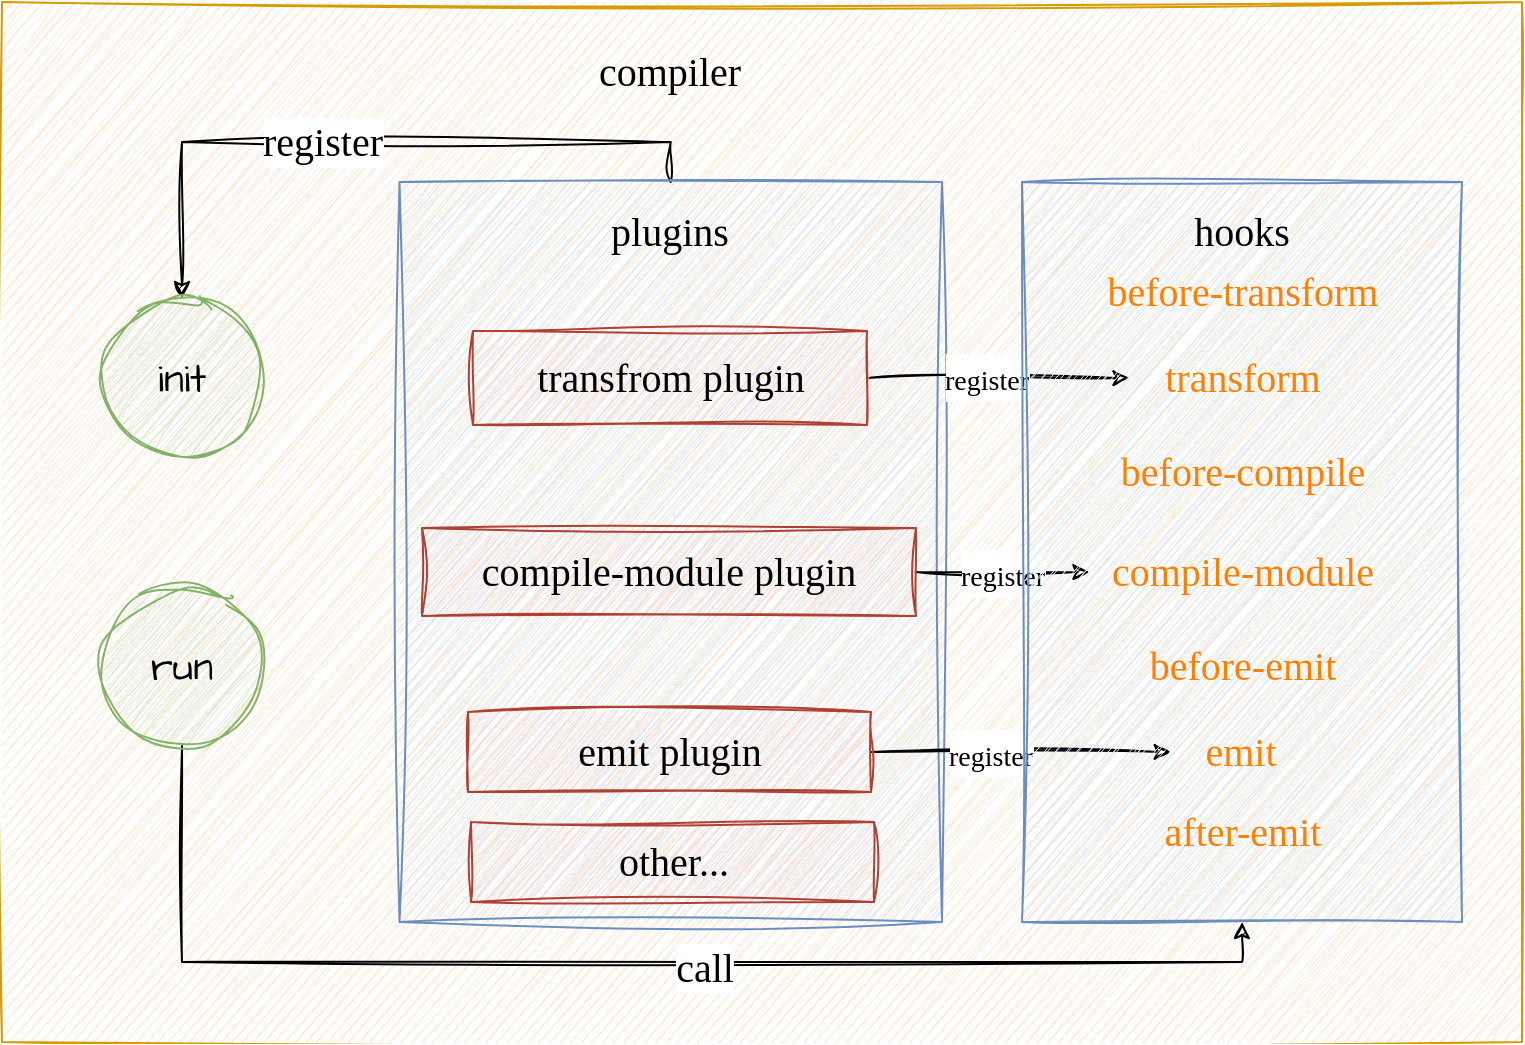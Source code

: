 <mxfile version="21.7.1" type="github">
  <diagram name="Page-1" id="kltpETyp6ktUoRGK4CSb">
    <mxGraphModel dx="1425" dy="840" grid="1" gridSize="10" guides="1" tooltips="1" connect="1" arrows="1" fold="1" page="1" pageScale="1" pageWidth="827" pageHeight="1169" math="0" shadow="0">
      <root>
        <mxCell id="0" />
        <mxCell id="1" parent="0" />
        <mxCell id="Djlz9z2rldyBYHnzBLkq-1" value="" style="rounded=0;whiteSpace=wrap;html=1;sketch=1;hachureGap=4;jiggle=2;curveFitting=1;fontFamily=Architects Daughter;fontSource=https%3A%2F%2Ffonts.googleapis.com%2Fcss%3Ffamily%3DArchitects%2BDaughter;fontSize=20;fillColor=#ffe6cc;strokeColor=#d79b00;" vertex="1" parent="1">
          <mxGeometry x="80" y="80" width="760" height="520" as="geometry" />
        </mxCell>
        <mxCell id="Djlz9z2rldyBYHnzBLkq-2" value="&lt;font face=&quot;Comic Sans MS&quot;&gt;compiler&lt;/font&gt;" style="text;html=1;strokeColor=none;fillColor=none;align=center;verticalAlign=middle;whiteSpace=wrap;rounded=0;fontSize=20;fontFamily=Architects Daughter;" vertex="1" parent="1">
          <mxGeometry x="384" y="100" width="60" height="30" as="geometry" />
        </mxCell>
        <mxCell id="Djlz9z2rldyBYHnzBLkq-43" style="edgeStyle=orthogonalEdgeStyle;rounded=0;sketch=1;hachureGap=4;jiggle=2;curveFitting=1;orthogonalLoop=1;jettySize=auto;html=1;exitX=0.5;exitY=0;exitDx=0;exitDy=0;entryX=0.5;entryY=0;entryDx=0;entryDy=0;fontFamily=Architects Daughter;fontSource=https%3A%2F%2Ffonts.googleapis.com%2Fcss%3Ffamily%3DArchitects%2BDaughter;fontSize=16;" edge="1" parent="1" source="Djlz9z2rldyBYHnzBLkq-3" target="Djlz9z2rldyBYHnzBLkq-38">
          <mxGeometry relative="1" as="geometry" />
        </mxCell>
        <mxCell id="Djlz9z2rldyBYHnzBLkq-44" value="&lt;font face=&quot;Comic Sans MS&quot;&gt;register&lt;/font&gt;" style="edgeLabel;html=1;align=center;verticalAlign=middle;resizable=0;points=[];fontSize=20;fontFamily=Architects Daughter;" vertex="1" connectable="0" parent="Djlz9z2rldyBYHnzBLkq-43">
          <mxGeometry x="-0.168" relative="1" as="geometry">
            <mxPoint x="-52" as="offset" />
          </mxGeometry>
        </mxCell>
        <mxCell id="Djlz9z2rldyBYHnzBLkq-3" value="" style="rounded=0;whiteSpace=wrap;html=1;sketch=1;hachureGap=4;jiggle=2;curveFitting=1;fontFamily=Architects Daughter;fontSource=https%3A%2F%2Ffonts.googleapis.com%2Fcss%3Ffamily%3DArchitects%2BDaughter;fontSize=20;fillColor=#dae8fc;strokeColor=#6c8ebf;" vertex="1" parent="1">
          <mxGeometry x="278.75" y="170" width="271.25" height="370" as="geometry" />
        </mxCell>
        <mxCell id="Djlz9z2rldyBYHnzBLkq-4" value="&lt;font face=&quot;Comic Sans MS&quot;&gt;plugins&lt;/font&gt;" style="text;html=1;strokeColor=none;fillColor=none;align=center;verticalAlign=middle;whiteSpace=wrap;rounded=0;fontSize=20;fontFamily=Architects Daughter;" vertex="1" parent="1">
          <mxGeometry x="384" y="180" width="60" height="30" as="geometry" />
        </mxCell>
        <mxCell id="Djlz9z2rldyBYHnzBLkq-31" style="edgeStyle=orthogonalEdgeStyle;rounded=0;sketch=1;hachureGap=4;jiggle=2;curveFitting=1;orthogonalLoop=1;jettySize=auto;html=1;exitX=1;exitY=0.5;exitDx=0;exitDy=0;fontFamily=Architects Daughter;fontSource=https%3A%2F%2Ffonts.googleapis.com%2Fcss%3Ffamily%3DArchitects%2BDaughter;fontSize=16;" edge="1" parent="1" source="Djlz9z2rldyBYHnzBLkq-5" target="Djlz9z2rldyBYHnzBLkq-25">
          <mxGeometry relative="1" as="geometry" />
        </mxCell>
        <mxCell id="Djlz9z2rldyBYHnzBLkq-35" value="&lt;font style=&quot;font-size: 14px;&quot; face=&quot;Comic Sans MS&quot;&gt;register&lt;/font&gt;" style="edgeLabel;html=1;align=center;verticalAlign=middle;resizable=0;points=[];fontSize=20;fontFamily=Architects Daughter;" vertex="1" connectable="0" parent="Djlz9z2rldyBYHnzBLkq-31">
          <mxGeometry x="-0.093" y="1" relative="1" as="geometry">
            <mxPoint as="offset" />
          </mxGeometry>
        </mxCell>
        <mxCell id="Djlz9z2rldyBYHnzBLkq-5" value="&lt;font face=&quot;Comic Sans MS&quot;&gt;transfrom plugin&lt;/font&gt;" style="rounded=0;whiteSpace=wrap;html=1;sketch=1;hachureGap=4;jiggle=2;curveFitting=1;fontFamily=Architects Daughter;fontSource=https%3A%2F%2Ffonts.googleapis.com%2Fcss%3Ffamily%3DArchitects%2BDaughter;fontSize=20;fillColor=#fad9d5;strokeColor=#ae4132;" vertex="1" parent="1">
          <mxGeometry x="315.5" y="244.5" width="197" height="47" as="geometry" />
        </mxCell>
        <mxCell id="Djlz9z2rldyBYHnzBLkq-32" style="edgeStyle=orthogonalEdgeStyle;rounded=0;sketch=1;hachureGap=4;jiggle=2;curveFitting=1;orthogonalLoop=1;jettySize=auto;html=1;exitX=1;exitY=0.5;exitDx=0;exitDy=0;entryX=0;entryY=0.5;entryDx=0;entryDy=0;fontFamily=Architects Daughter;fontSource=https%3A%2F%2Ffonts.googleapis.com%2Fcss%3Ffamily%3DArchitects%2BDaughter;fontSize=16;" edge="1" parent="1" source="Djlz9z2rldyBYHnzBLkq-6" target="Djlz9z2rldyBYHnzBLkq-27">
          <mxGeometry relative="1" as="geometry" />
        </mxCell>
        <mxCell id="Djlz9z2rldyBYHnzBLkq-36" value="&lt;font style=&quot;font-size: 14px;&quot; face=&quot;Comic Sans MS&quot;&gt;register&lt;/font&gt;" style="edgeLabel;html=1;align=center;verticalAlign=middle;resizable=0;points=[];fontSize=20;fontFamily=Architects Daughter;" vertex="1" connectable="0" parent="Djlz9z2rldyBYHnzBLkq-32">
          <mxGeometry x="-0.262" y="-2" relative="1" as="geometry">
            <mxPoint x="11" y="-2" as="offset" />
          </mxGeometry>
        </mxCell>
        <mxCell id="Djlz9z2rldyBYHnzBLkq-6" value="&lt;font face=&quot;Comic Sans MS&quot;&gt;compile-module plugin&lt;br&gt;&lt;/font&gt;" style="rounded=0;whiteSpace=wrap;html=1;sketch=1;hachureGap=4;jiggle=2;curveFitting=1;fontFamily=Architects Daughter;fontSource=https%3A%2F%2Ffonts.googleapis.com%2Fcss%3Ffamily%3DArchitects%2BDaughter;fontSize=20;fillColor=#fad9d5;strokeColor=#ae4132;" vertex="1" parent="1">
          <mxGeometry x="290" y="343" width="247" height="44" as="geometry" />
        </mxCell>
        <mxCell id="Djlz9z2rldyBYHnzBLkq-33" style="edgeStyle=orthogonalEdgeStyle;rounded=0;sketch=1;hachureGap=4;jiggle=2;curveFitting=1;orthogonalLoop=1;jettySize=auto;html=1;exitX=1;exitY=0.5;exitDx=0;exitDy=0;fontFamily=Architects Daughter;fontSource=https%3A%2F%2Ffonts.googleapis.com%2Fcss%3Ffamily%3DArchitects%2BDaughter;fontSize=16;" edge="1" parent="1" source="Djlz9z2rldyBYHnzBLkq-7" target="Djlz9z2rldyBYHnzBLkq-29">
          <mxGeometry relative="1" as="geometry" />
        </mxCell>
        <mxCell id="Djlz9z2rldyBYHnzBLkq-37" value="&lt;font face=&quot;Comic Sans MS&quot; style=&quot;font-size: 14px;&quot;&gt;register&lt;/font&gt;" style="edgeLabel;html=1;align=center;verticalAlign=middle;resizable=0;points=[];fontSize=20;fontFamily=Architects Daughter;" vertex="1" connectable="0" parent="Djlz9z2rldyBYHnzBLkq-33">
          <mxGeometry x="-0.219" relative="1" as="geometry">
            <mxPoint x="1" as="offset" />
          </mxGeometry>
        </mxCell>
        <mxCell id="Djlz9z2rldyBYHnzBLkq-7" value="&lt;font face=&quot;Comic Sans MS&quot;&gt;emit plugin&lt;br&gt;&lt;/font&gt;" style="rounded=0;whiteSpace=wrap;html=1;sketch=1;hachureGap=4;jiggle=2;curveFitting=1;fontFamily=Architects Daughter;fontSource=https%3A%2F%2Ffonts.googleapis.com%2Fcss%3Ffamily%3DArchitects%2BDaughter;fontSize=20;fillColor=#fad9d5;strokeColor=#ae4132;" vertex="1" parent="1">
          <mxGeometry x="313" y="435" width="201.5" height="40" as="geometry" />
        </mxCell>
        <mxCell id="Djlz9z2rldyBYHnzBLkq-8" value="" style="rounded=0;whiteSpace=wrap;html=1;sketch=1;hachureGap=4;jiggle=2;curveFitting=1;fontFamily=Architects Daughter;fontSource=https%3A%2F%2Ffonts.googleapis.com%2Fcss%3Ffamily%3DArchitects%2BDaughter;fontSize=20;fillColor=#dae8fc;strokeColor=#6c8ebf;" vertex="1" parent="1">
          <mxGeometry x="590" y="170" width="220" height="370" as="geometry" />
        </mxCell>
        <mxCell id="Djlz9z2rldyBYHnzBLkq-9" value="&lt;font face=&quot;Comic Sans MS&quot;&gt;hooks&lt;/font&gt;" style="text;html=1;strokeColor=none;fillColor=none;align=center;verticalAlign=middle;whiteSpace=wrap;rounded=0;fontSize=20;fontFamily=Architects Daughter;" vertex="1" parent="1">
          <mxGeometry x="670" y="180" width="60" height="30" as="geometry" />
        </mxCell>
        <mxCell id="Djlz9z2rldyBYHnzBLkq-24" value="&lt;font color=&quot;#ff8000&quot; face=&quot;Comic Sans MS&quot;&gt;before-transform&lt;/font&gt;" style="text;html=1;strokeColor=none;fillColor=none;align=center;verticalAlign=middle;whiteSpace=wrap;rounded=0;fontSize=20;fontFamily=Architects Daughter;" vertex="1" parent="1">
          <mxGeometry x="607.5" y="210" width="185" height="30" as="geometry" />
        </mxCell>
        <mxCell id="Djlz9z2rldyBYHnzBLkq-25" value="&lt;font color=&quot;#ff8000&quot; face=&quot;Comic Sans MS&quot;&gt;transform&lt;/font&gt;" style="text;html=1;strokeColor=none;fillColor=none;align=center;verticalAlign=middle;whiteSpace=wrap;rounded=0;fontSize=20;fontFamily=Architects Daughter;" vertex="1" parent="1">
          <mxGeometry x="643.76" y="253" width="112.5" height="30" as="geometry" />
        </mxCell>
        <mxCell id="Djlz9z2rldyBYHnzBLkq-26" value="&lt;font color=&quot;#ff8000&quot; face=&quot;Comic Sans MS&quot;&gt;before-compile&lt;/font&gt;" style="text;html=1;strokeColor=none;fillColor=none;align=center;verticalAlign=middle;whiteSpace=wrap;rounded=0;fontSize=20;fontFamily=Architects Daughter;" vertex="1" parent="1">
          <mxGeometry x="607.5" y="300" width="185" height="30" as="geometry" />
        </mxCell>
        <mxCell id="Djlz9z2rldyBYHnzBLkq-27" value="&lt;font color=&quot;#ff8000&quot; face=&quot;Comic Sans MS&quot;&gt;compile-module&lt;/font&gt;" style="text;html=1;strokeColor=none;fillColor=none;align=center;verticalAlign=middle;whiteSpace=wrap;rounded=0;fontSize=20;fontFamily=Architects Daughter;" vertex="1" parent="1">
          <mxGeometry x="623.76" y="350" width="152.5" height="30" as="geometry" />
        </mxCell>
        <mxCell id="Djlz9z2rldyBYHnzBLkq-28" value="&lt;font color=&quot;#ff8000&quot; face=&quot;Comic Sans MS&quot;&gt;before-emit&lt;/font&gt;" style="text;html=1;strokeColor=none;fillColor=none;align=center;verticalAlign=middle;whiteSpace=wrap;rounded=0;fontSize=20;fontFamily=Architects Daughter;" vertex="1" parent="1">
          <mxGeometry x="607.5" y="397" width="185" height="30" as="geometry" />
        </mxCell>
        <mxCell id="Djlz9z2rldyBYHnzBLkq-29" value="&lt;font color=&quot;#ff8000&quot; face=&quot;Comic Sans MS&quot;&gt;emit&lt;/font&gt;" style="text;html=1;strokeColor=none;fillColor=none;align=center;verticalAlign=middle;whiteSpace=wrap;rounded=0;fontSize=20;fontFamily=Architects Daughter;" vertex="1" parent="1">
          <mxGeometry x="664.38" y="440" width="71.25" height="30" as="geometry" />
        </mxCell>
        <mxCell id="Djlz9z2rldyBYHnzBLkq-30" value="&lt;font color=&quot;#ff8000&quot; face=&quot;Comic Sans MS&quot;&gt;after-emit&lt;/font&gt;" style="text;html=1;strokeColor=none;fillColor=none;align=center;verticalAlign=middle;whiteSpace=wrap;rounded=0;fontSize=20;fontFamily=Architects Daughter;" vertex="1" parent="1">
          <mxGeometry x="607.5" y="480" width="185" height="30" as="geometry" />
        </mxCell>
        <mxCell id="Djlz9z2rldyBYHnzBLkq-41" style="edgeStyle=orthogonalEdgeStyle;rounded=0;sketch=1;hachureGap=4;jiggle=2;curveFitting=1;orthogonalLoop=1;jettySize=auto;html=1;exitX=0.5;exitY=1;exitDx=0;exitDy=0;entryX=0.5;entryY=1;entryDx=0;entryDy=0;fontFamily=Architects Daughter;fontSource=https%3A%2F%2Ffonts.googleapis.com%2Fcss%3Ffamily%3DArchitects%2BDaughter;fontSize=16;" edge="1" parent="1" source="Djlz9z2rldyBYHnzBLkq-34" target="Djlz9z2rldyBYHnzBLkq-8">
          <mxGeometry relative="1" as="geometry">
            <Array as="points">
              <mxPoint x="170" y="560" />
              <mxPoint x="700" y="560" />
            </Array>
          </mxGeometry>
        </mxCell>
        <mxCell id="Djlz9z2rldyBYHnzBLkq-42" value="&lt;font face=&quot;Comic Sans MS&quot;&gt;call&lt;/font&gt;" style="edgeLabel;html=1;align=center;verticalAlign=middle;resizable=0;points=[];fontSize=20;fontFamily=Architects Daughter;" vertex="1" connectable="0" parent="Djlz9z2rldyBYHnzBLkq-41">
          <mxGeometry x="0.122" y="-3" relative="1" as="geometry">
            <mxPoint as="offset" />
          </mxGeometry>
        </mxCell>
        <mxCell id="Djlz9z2rldyBYHnzBLkq-34" value="run" style="ellipse;whiteSpace=wrap;html=1;aspect=fixed;sketch=1;hachureGap=4;jiggle=2;curveFitting=1;fontFamily=Architects Daughter;fontSource=https%3A%2F%2Ffonts.googleapis.com%2Fcss%3Ffamily%3DArchitects%2BDaughter;fontSize=20;fillColor=#d5e8d4;strokeColor=#82b366;" vertex="1" parent="1">
          <mxGeometry x="130" y="372" width="80" height="80" as="geometry" />
        </mxCell>
        <mxCell id="Djlz9z2rldyBYHnzBLkq-38" value="init" style="ellipse;whiteSpace=wrap;html=1;aspect=fixed;sketch=1;hachureGap=4;jiggle=2;curveFitting=1;fontFamily=Architects Daughter;fontSource=https%3A%2F%2Ffonts.googleapis.com%2Fcss%3Ffamily%3DArchitects%2BDaughter;fontSize=20;fillColor=#d5e8d4;strokeColor=#82b366;" vertex="1" parent="1">
          <mxGeometry x="130" y="228" width="80" height="80" as="geometry" />
        </mxCell>
        <mxCell id="Djlz9z2rldyBYHnzBLkq-39" value="&lt;font face=&quot;Comic Sans MS&quot;&gt;other...&lt;br&gt;&lt;/font&gt;" style="rounded=0;whiteSpace=wrap;html=1;sketch=1;hachureGap=4;jiggle=2;curveFitting=1;fontFamily=Architects Daughter;fontSource=https%3A%2F%2Ffonts.googleapis.com%2Fcss%3Ffamily%3DArchitects%2BDaughter;fontSize=20;fillColor=#fad9d5;strokeColor=#ae4132;" vertex="1" parent="1">
          <mxGeometry x="314.5" y="490" width="201.5" height="40" as="geometry" />
        </mxCell>
      </root>
    </mxGraphModel>
  </diagram>
</mxfile>
